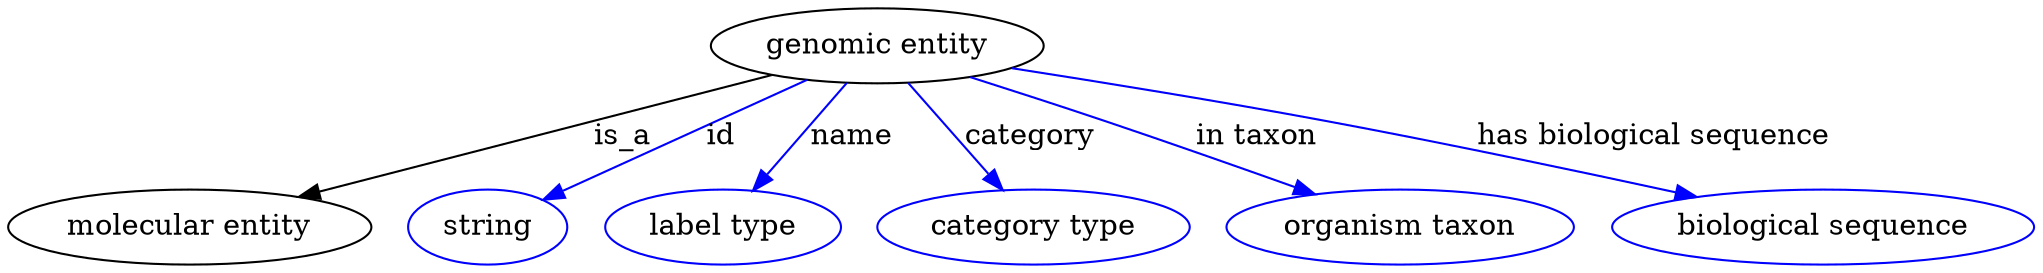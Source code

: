 digraph {
	graph [bb="0,0,788.49,123"];
	node [label="\N"];
	"genomic entity"	[height=0.5,
		label="genomic entity",
		pos="340.89,105",
		width=1.7693];
	"molecular entity"	[height=0.5,
		pos="68.894,18",
		width=1.9137];
	"genomic entity" -> "molecular entity"	[label=is_a,
		lp="232.89,61.5",
		pos="e,111.59,32.343 299.88,91.183 252.2,76.282 173.4,51.658 121.31,35.381"];
	id	[color=blue,
		height=0.5,
		label=string,
		pos="185.89,18",
		width=0.84854];
	"genomic entity" -> id	[color=blue,
		label=id,
		lp="278.39,61.5",
		pos="e,207.75,30.986 312.82,88.607 285.71,73.735 244.73,51.263 216.71,35.902",
		style=solid];
	name	[color=blue,
		height=0.5,
		label="label type",
		pos="279.89,18",
		width=1.2638];
	"genomic entity" -> name	[color=blue,
		label=name,
		lp="330.39,61.5",
		pos="e,291.71,35.469 328.84,87.207 319.93,74.786 307.65,57.673 297.62,43.697",
		style=solid];
	category	[color=blue,
		height=0.5,
		label="category type",
		pos="401.89,18",
		width=1.6249];
	"genomic entity" -> category	[color=blue,
		label=category,
		lp="399.39,61.5",
		pos="e,389.87,35.758 352.95,87.207 361.8,74.866 373.98,57.894 383.98,43.967",
		style=solid];
	"in taxon"	[color=blue,
		height=0.5,
		label="organism taxon",
		pos="543.89,18",
		width=1.8234];
	"genomic entity" -> "in taxon"	[color=blue,
		label="in taxon",
		lp="485.39,61.5",
		pos="e,510.42,33.487 376.1,89.833 391.69,83.518 410.23,75.95 426.89,69 451.49,58.74 478.89,47.046 500.99,37.548",
		style=solid];
	"has biological sequence"	[color=blue,
		height=0.5,
		label="biological sequence",
		pos="707.89,18",
		width=2.2387];
	"genomic entity" -> "has biological sequence"	[color=blue,
		label="has biological sequence",
		lp="636.89,61.5",
		pos="e,658.51,32.295 391.91,94.221 425.98,87.529 471.73,78.228 511.89,69 557.92,58.425 609.68,45.162 648.44,34.954",
		style=solid];
}
